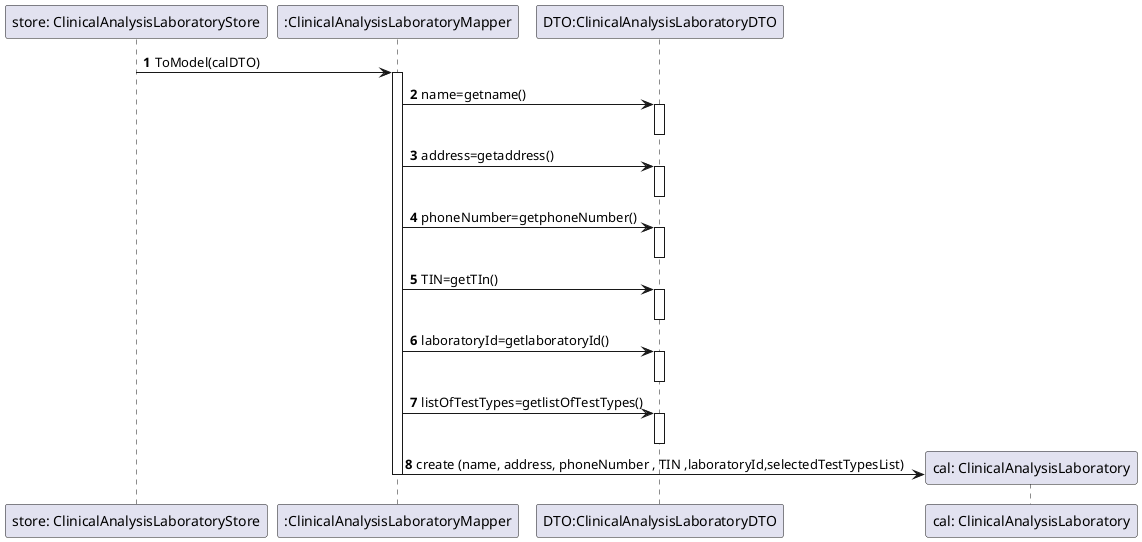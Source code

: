 @startuml
'https://plantuml.com/sequence-diagram
autonumber

participant "store: ClinicalAnalysisLaboratoryStore" as CALStore
participant ":ClinicalAnalysisLaboratoryMapper" as MapperCal
participant "DTO:ClinicalAnalysisLaboratoryDTO" as CALDTO
participant "cal: ClinicalAnalysisLaboratory" as CAL

CALStore -> MapperCal : ToModel(calDTO)
deactivate CALStore
activate MapperCal
MapperCal -> CALDTO : name=getname()
activate CALDTO
deactivate CALDTO

MapperCal -> CALDTO : address=getaddress()
activate CALDTO
deactivate CALDTO
MapperCal -> CALDTO : phoneNumber=getphoneNumber()
activate CALDTO
deactivate CALDTO

MapperCal -> CALDTO : TIN=getTIn()
activate CALDTO
deactivate CALDTO

MapperCal -> CALDTO : laboratoryId=getlaboratoryId()
activate CALDTO
deactivate CALDTO

MapperCal -> CALDTO : listOfTestTypes=getlistOfTestTypes()
activate CALDTO
deactivate CALDTO

MapperCal -> CAL** : create (name, address, phoneNumber , TIN ,laboratoryId,selectedTestTypesList)


deactivate MapperCal
@enduml